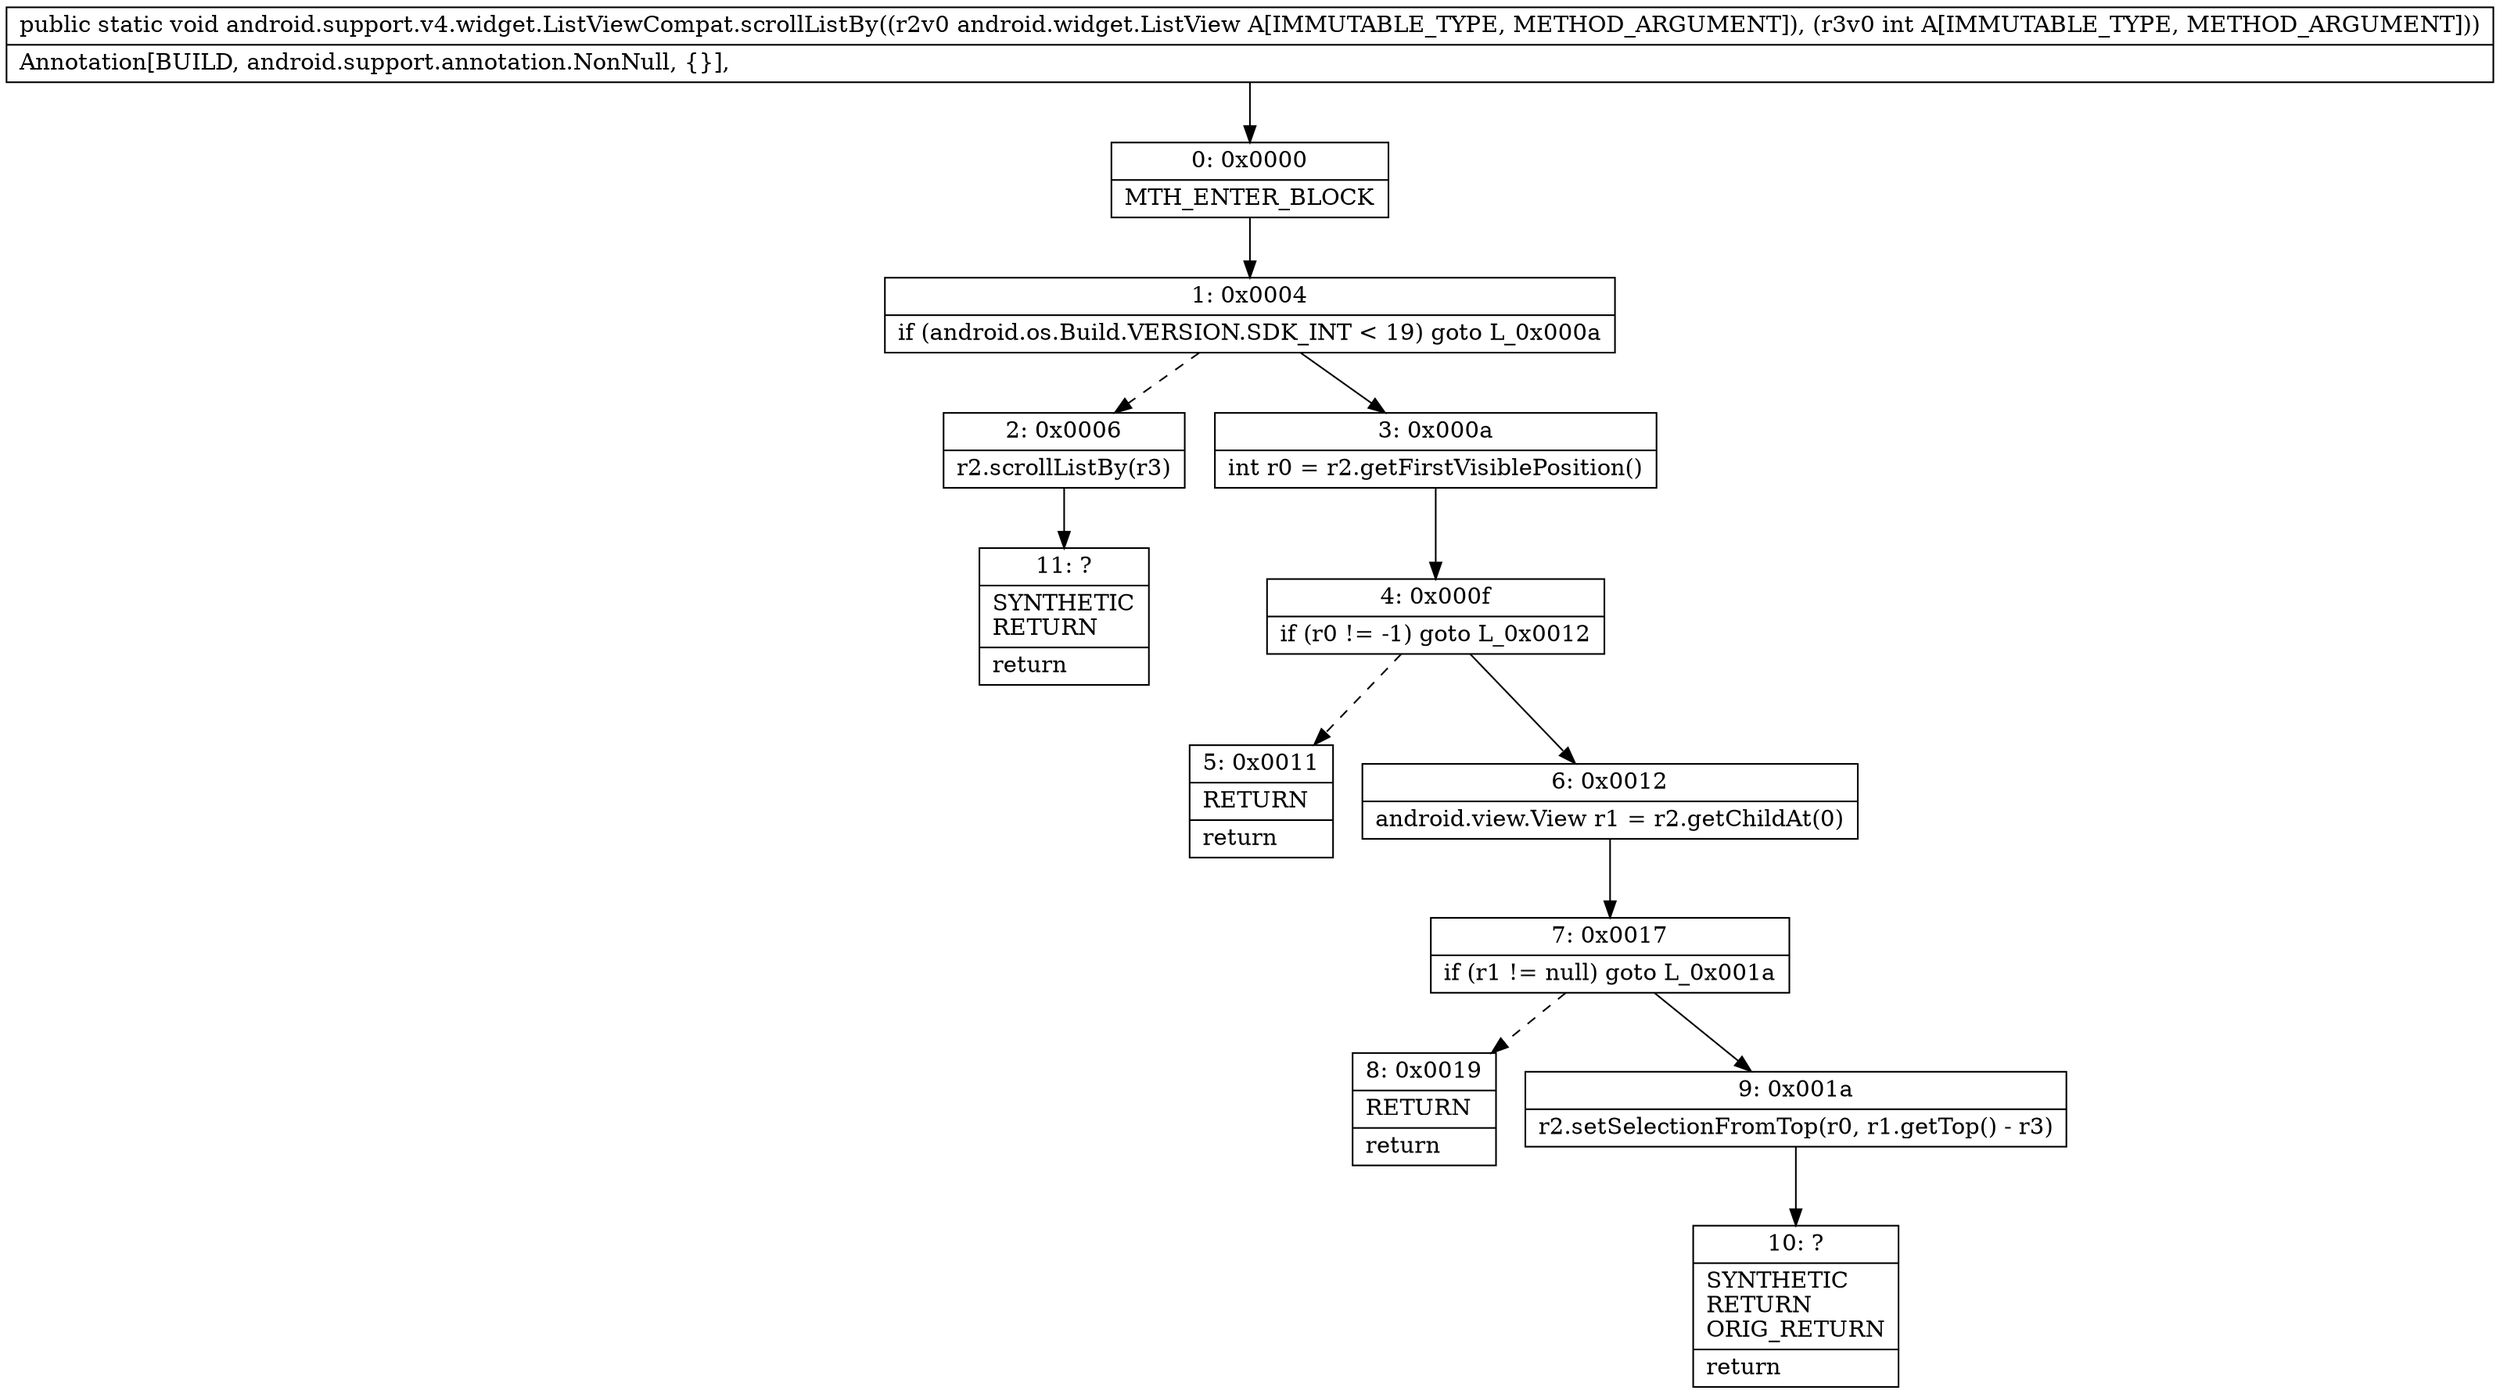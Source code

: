 digraph "CFG forandroid.support.v4.widget.ListViewCompat.scrollListBy(Landroid\/widget\/ListView;I)V" {
Node_0 [shape=record,label="{0\:\ 0x0000|MTH_ENTER_BLOCK\l}"];
Node_1 [shape=record,label="{1\:\ 0x0004|if (android.os.Build.VERSION.SDK_INT \< 19) goto L_0x000a\l}"];
Node_2 [shape=record,label="{2\:\ 0x0006|r2.scrollListBy(r3)\l}"];
Node_3 [shape=record,label="{3\:\ 0x000a|int r0 = r2.getFirstVisiblePosition()\l}"];
Node_4 [shape=record,label="{4\:\ 0x000f|if (r0 != \-1) goto L_0x0012\l}"];
Node_5 [shape=record,label="{5\:\ 0x0011|RETURN\l|return\l}"];
Node_6 [shape=record,label="{6\:\ 0x0012|android.view.View r1 = r2.getChildAt(0)\l}"];
Node_7 [shape=record,label="{7\:\ 0x0017|if (r1 != null) goto L_0x001a\l}"];
Node_8 [shape=record,label="{8\:\ 0x0019|RETURN\l|return\l}"];
Node_9 [shape=record,label="{9\:\ 0x001a|r2.setSelectionFromTop(r0, r1.getTop() \- r3)\l}"];
Node_10 [shape=record,label="{10\:\ ?|SYNTHETIC\lRETURN\lORIG_RETURN\l|return\l}"];
Node_11 [shape=record,label="{11\:\ ?|SYNTHETIC\lRETURN\l|return\l}"];
MethodNode[shape=record,label="{public static void android.support.v4.widget.ListViewCompat.scrollListBy((r2v0 android.widget.ListView A[IMMUTABLE_TYPE, METHOD_ARGUMENT]), (r3v0 int A[IMMUTABLE_TYPE, METHOD_ARGUMENT]))  | Annotation[BUILD, android.support.annotation.NonNull, \{\}], \l}"];
MethodNode -> Node_0;
Node_0 -> Node_1;
Node_1 -> Node_2[style=dashed];
Node_1 -> Node_3;
Node_2 -> Node_11;
Node_3 -> Node_4;
Node_4 -> Node_5[style=dashed];
Node_4 -> Node_6;
Node_6 -> Node_7;
Node_7 -> Node_8[style=dashed];
Node_7 -> Node_9;
Node_9 -> Node_10;
}

